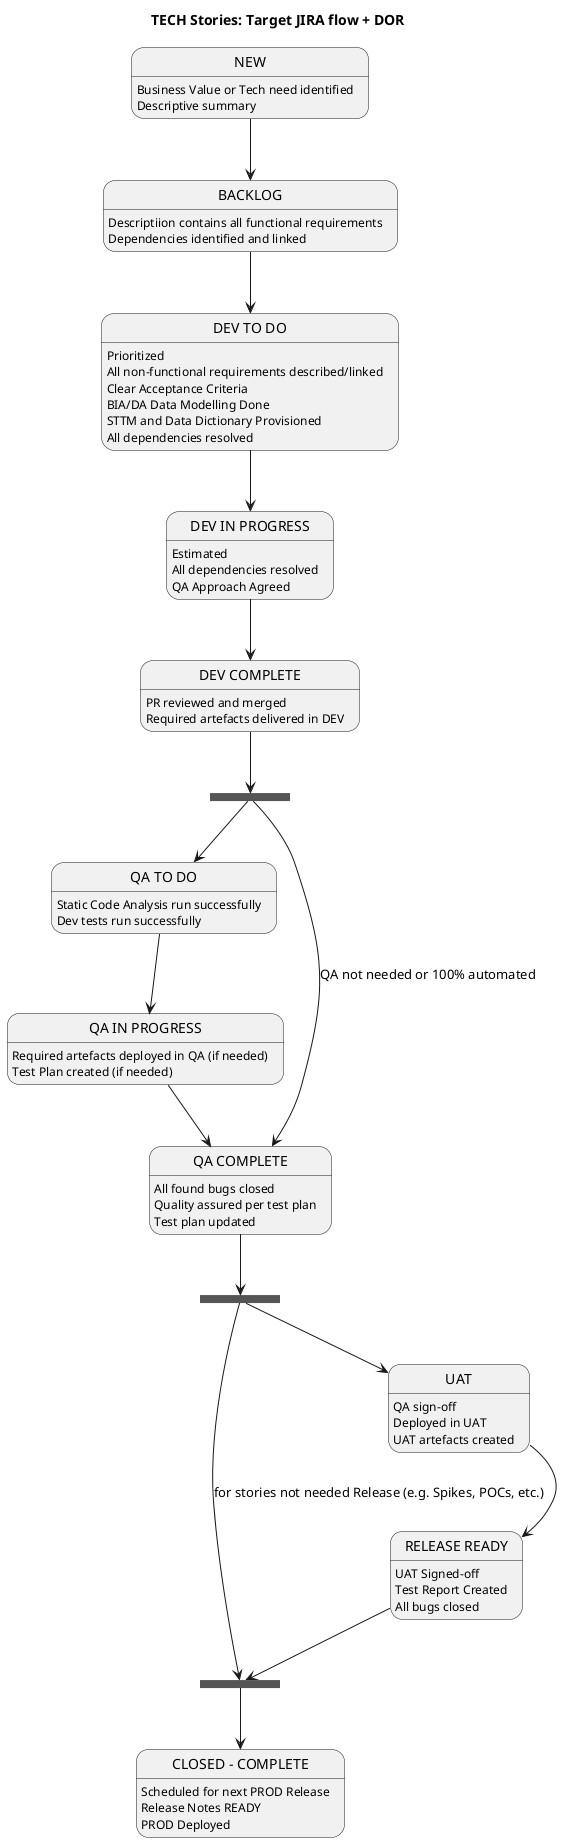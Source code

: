 @startuml

title TECH Stories: Target JIRA flow + DOR

state fork_state1 <<fork>>
state fork_state2 <<fork>>
state join_state1 <<join>>

state NEW: Business Value or Tech need identified
state NEW: Descriptive summary

state BACKLOG: Descriptiion contains all functional requirements 
state BACKLOG: Dependencies identified and linked


state "DEV TO DO" as dev_todo: Prioritized
state "DEV TO DO" as dev_todo: All non-functional requirements described/linked
state "DEV TO DO" as dev_todo: Clear Acceptance Criteria
state "DEV TO DO" as dev_todo: BIA/DA Data Modelling Done
state "DEV TO DO" as dev_todo: STTM and Data Dictionary Provisioned
state "DEV TO DO" as dev_todo: All dependencies resolved

state "DEV IN PROGRESS" as dev_inpr: Estimated
state "DEV IN PROGRESS" as dev_inpr: All dependencies resolved
state "DEV IN PROGRESS" as dev_inpr: QA Approach Agreed

state "DEV COMPLETE" as dev_compl: PR reviewed and merged
state "DEV COMPLETE" as dev_compl: Required artefacts delivered in DEV

state "QA TO DO" as qa_todo: Static Code Analysis run successfully
state "QA TO DO" as qa_todo: Dev tests run successfully

state "QA IN PROGRESS" as qa_inpr: Required artefacts deployed in QA (if needed) 
state "QA IN PROGRESS" as qa_inpr: Test Plan created (if needed)

state "QA COMPLETE" as qa_compl: All found bugs closed
state "QA COMPLETE" as qa_compl: Quality assured per test plan
state "QA COMPLETE" as qa_compl: Test plan updated

state UAT: QA sign-off
state UAT: Deployed in UAT
state UAT: UAT artefacts created

state "RELEASE READY" as release_rdy: UAT Signed-off
state "RELEASE READY" as release_rdy: Test Report Created
state "RELEASE READY" as release_rdy: All bugs closed

state "CLOSED - COMPLETE" as closed_compl: Scheduled for next PROD Release
state "CLOSED - COMPLETE" as closed_compl: Release Notes READY
state "CLOSED - COMPLETE" as closed_compl: PROD Deployed
NEW --> BACKLOG
BACKLOG --> dev_todo
dev_todo --> dev_inpr
dev_inpr --> dev_compl
dev_compl --> fork_state1
fork_state1 --> qa_todo
fork_state1 --> qa_compl: QA not needed or 100% automated
qa_todo --> qa_inpr
qa_inpr --> qa_compl
qa_compl --> fork_state2
fork_state2 --> UAT
UAT --> release_rdy
release_rdy --> join_state1
fork_state2 --> join_state1: for stories not needed Release (e.g. Spikes, POCs, etc.)
join_state1 --> closed_compl

@enduml